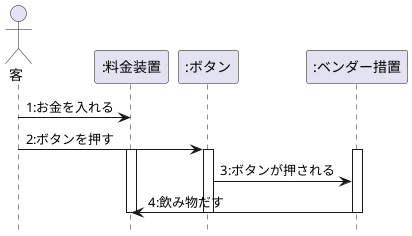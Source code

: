 @startuml
hide footbox

Actor 客 as member
participant ":料金装置" as boundary 
participant ":ボタン" as control 
participant ":ベンダー措置" as entity
member -> boundary : 1:お金を入れる
member -> control : 2:ボタンを押す
activate boundary
activate control
activate entity
control -> entity : 3:ボタンが押される
boundary <- entity : 4:飲み物だす
deactivate control
deactivate boundary
deactivate entity

@enduml